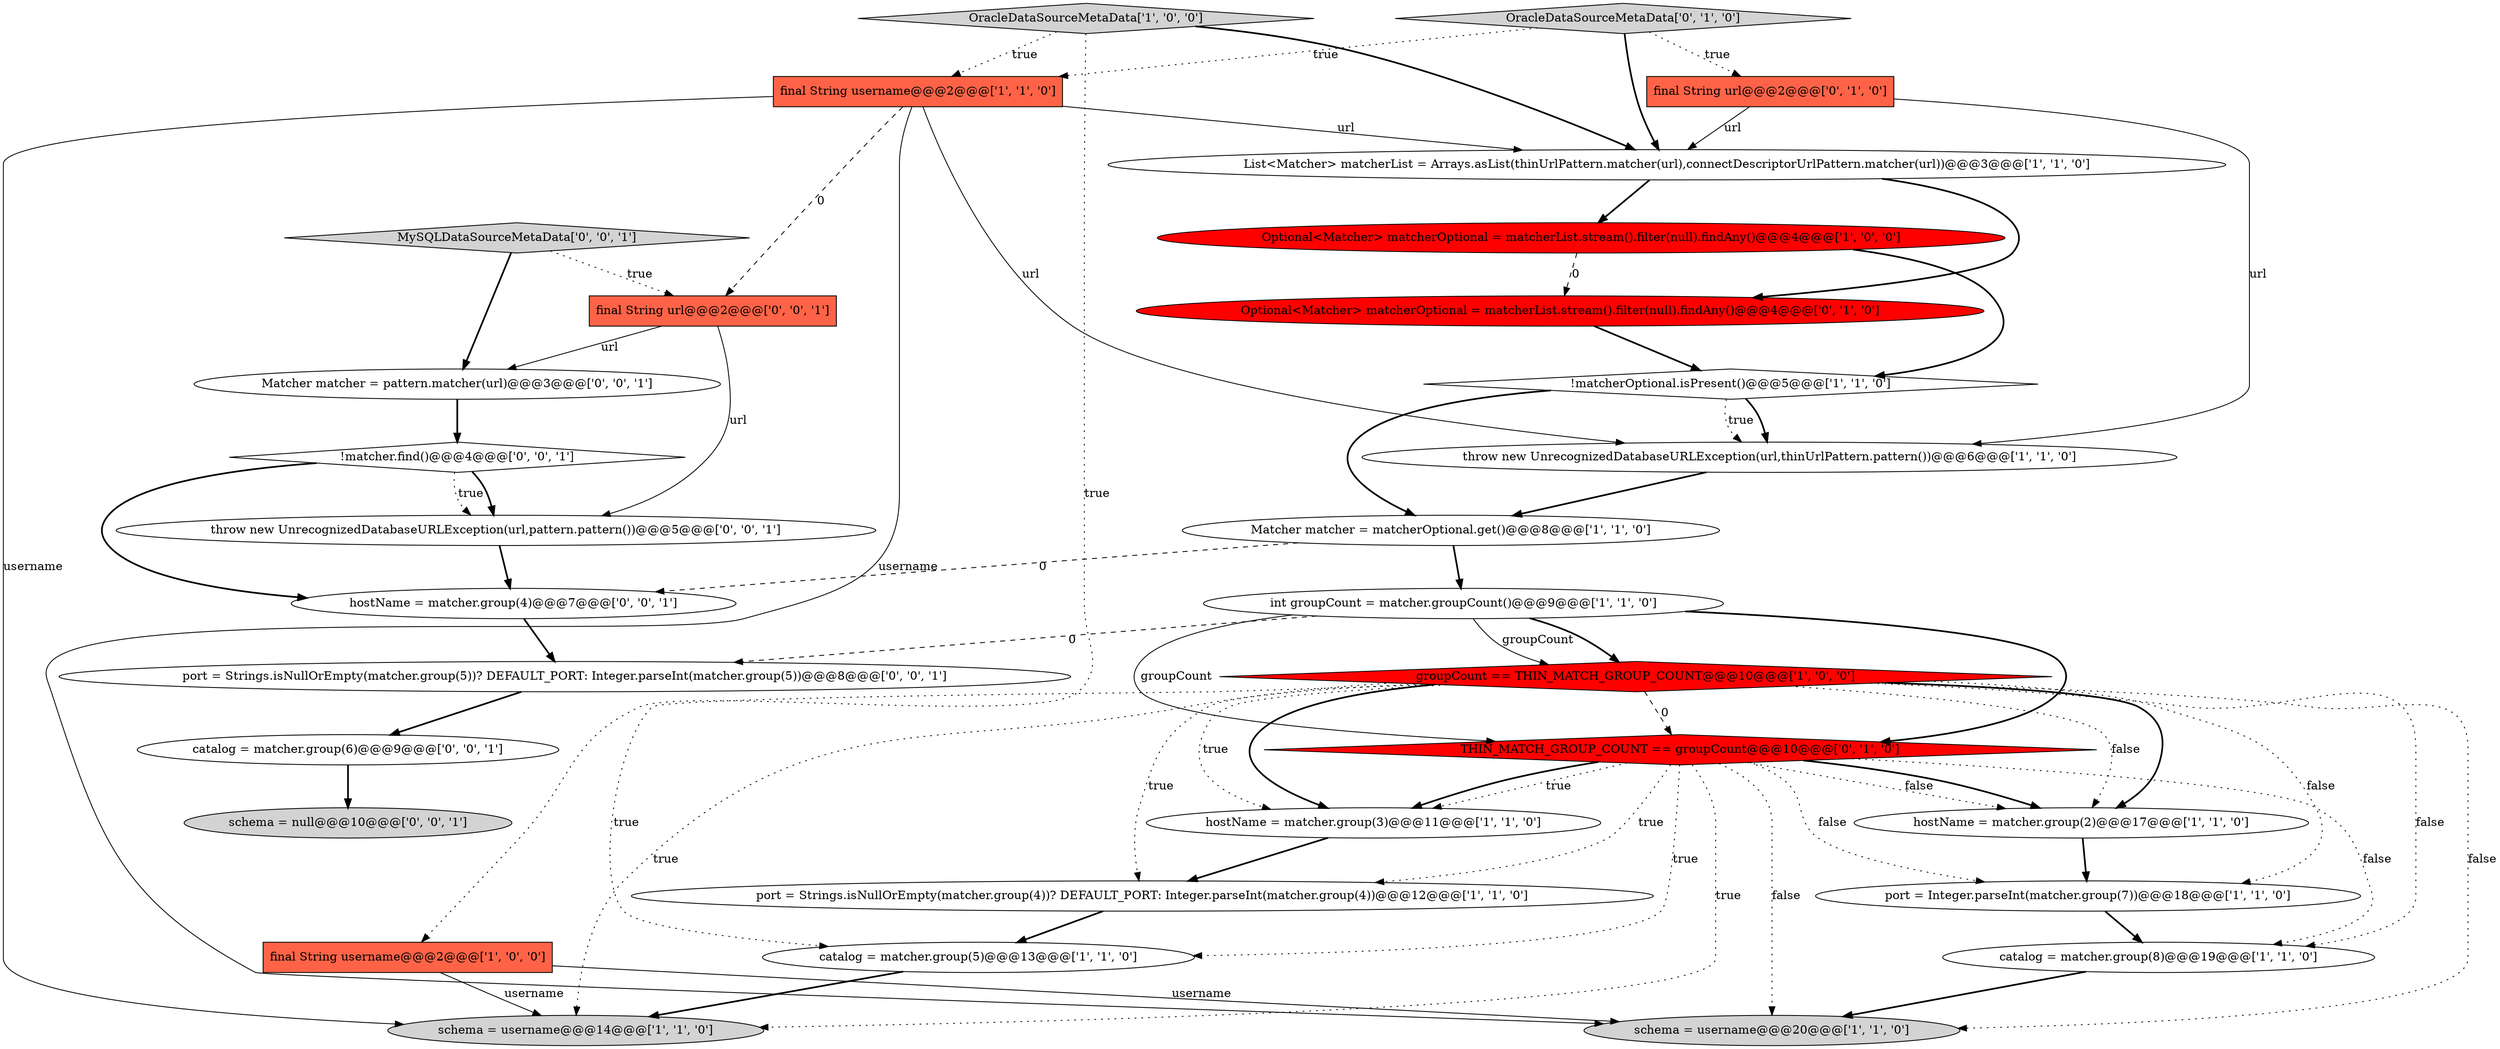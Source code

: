 digraph {
6 [style = filled, label = "schema = username@@@14@@@['1', '1', '0']", fillcolor = lightgray, shape = ellipse image = "AAA0AAABBB1BBB"];
9 [style = filled, label = "int groupCount = matcher.groupCount()@@@9@@@['1', '1', '0']", fillcolor = white, shape = ellipse image = "AAA0AAABBB1BBB"];
10 [style = filled, label = "Optional<Matcher> matcherOptional = matcherList.stream().filter(null).findAny()@@@4@@@['1', '0', '0']", fillcolor = red, shape = ellipse image = "AAA1AAABBB1BBB"];
3 [style = filled, label = "groupCount == THIN_MATCH_GROUP_COUNT@@@10@@@['1', '0', '0']", fillcolor = red, shape = diamond image = "AAA1AAABBB1BBB"];
11 [style = filled, label = "catalog = matcher.group(5)@@@13@@@['1', '1', '0']", fillcolor = white, shape = ellipse image = "AAA0AAABBB1BBB"];
26 [style = filled, label = "hostName = matcher.group(4)@@@7@@@['0', '0', '1']", fillcolor = white, shape = ellipse image = "AAA0AAABBB3BBB"];
29 [style = filled, label = "Matcher matcher = pattern.matcher(url)@@@3@@@['0', '0', '1']", fillcolor = white, shape = ellipse image = "AAA0AAABBB3BBB"];
13 [style = filled, label = "schema = username@@@20@@@['1', '1', '0']", fillcolor = lightgray, shape = ellipse image = "AAA0AAABBB1BBB"];
19 [style = filled, label = "THIN_MATCH_GROUP_COUNT == groupCount@@@10@@@['0', '1', '0']", fillcolor = red, shape = diamond image = "AAA1AAABBB2BBB"];
4 [style = filled, label = "hostName = matcher.group(3)@@@11@@@['1', '1', '0']", fillcolor = white, shape = ellipse image = "AAA0AAABBB1BBB"];
16 [style = filled, label = "port = Integer.parseInt(matcher.group(7))@@@18@@@['1', '1', '0']", fillcolor = white, shape = ellipse image = "AAA0AAABBB1BBB"];
25 [style = filled, label = "catalog = matcher.group(6)@@@9@@@['0', '0', '1']", fillcolor = white, shape = ellipse image = "AAA0AAABBB3BBB"];
17 [style = filled, label = "final String username@@@2@@@['1', '1', '0']", fillcolor = tomato, shape = box image = "AAA0AAABBB1BBB"];
22 [style = filled, label = "throw new UnrecognizedDatabaseURLException(url,pattern.pattern())@@@5@@@['0', '0', '1']", fillcolor = white, shape = ellipse image = "AAA0AAABBB3BBB"];
14 [style = filled, label = "catalog = matcher.group(8)@@@19@@@['1', '1', '0']", fillcolor = white, shape = ellipse image = "AAA0AAABBB1BBB"];
21 [style = filled, label = "Optional<Matcher> matcherOptional = matcherList.stream().filter(null).findAny()@@@4@@@['0', '1', '0']", fillcolor = red, shape = ellipse image = "AAA1AAABBB2BBB"];
20 [style = filled, label = "OracleDataSourceMetaData['0', '1', '0']", fillcolor = lightgray, shape = diamond image = "AAA0AAABBB2BBB"];
24 [style = filled, label = "schema = null@@@10@@@['0', '0', '1']", fillcolor = lightgray, shape = ellipse image = "AAA0AAABBB3BBB"];
18 [style = filled, label = "final String url@@@2@@@['0', '1', '0']", fillcolor = tomato, shape = box image = "AAA0AAABBB2BBB"];
1 [style = filled, label = "hostName = matcher.group(2)@@@17@@@['1', '1', '0']", fillcolor = white, shape = ellipse image = "AAA0AAABBB1BBB"];
8 [style = filled, label = "OracleDataSourceMetaData['1', '0', '0']", fillcolor = lightgray, shape = diamond image = "AAA0AAABBB1BBB"];
27 [style = filled, label = "!matcher.find()@@@4@@@['0', '0', '1']", fillcolor = white, shape = diamond image = "AAA0AAABBB3BBB"];
2 [style = filled, label = "Matcher matcher = matcherOptional.get()@@@8@@@['1', '1', '0']", fillcolor = white, shape = ellipse image = "AAA0AAABBB1BBB"];
23 [style = filled, label = "port = Strings.isNullOrEmpty(matcher.group(5))? DEFAULT_PORT: Integer.parseInt(matcher.group(5))@@@8@@@['0', '0', '1']", fillcolor = white, shape = ellipse image = "AAA0AAABBB3BBB"];
30 [style = filled, label = "final String url@@@2@@@['0', '0', '1']", fillcolor = tomato, shape = box image = "AAA0AAABBB3BBB"];
15 [style = filled, label = "throw new UnrecognizedDatabaseURLException(url,thinUrlPattern.pattern())@@@6@@@['1', '1', '0']", fillcolor = white, shape = ellipse image = "AAA0AAABBB1BBB"];
7 [style = filled, label = "List<Matcher> matcherList = Arrays.asList(thinUrlPattern.matcher(url),connectDescriptorUrlPattern.matcher(url))@@@3@@@['1', '1', '0']", fillcolor = white, shape = ellipse image = "AAA0AAABBB1BBB"];
5 [style = filled, label = "final String username@@@2@@@['1', '0', '0']", fillcolor = tomato, shape = box image = "AAA0AAABBB1BBB"];
12 [style = filled, label = "!matcherOptional.isPresent()@@@5@@@['1', '1', '0']", fillcolor = white, shape = diamond image = "AAA0AAABBB1BBB"];
28 [style = filled, label = "MySQLDataSourceMetaData['0', '0', '1']", fillcolor = lightgray, shape = diamond image = "AAA0AAABBB3BBB"];
0 [style = filled, label = "port = Strings.isNullOrEmpty(matcher.group(4))? DEFAULT_PORT: Integer.parseInt(matcher.group(4))@@@12@@@['1', '1', '0']", fillcolor = white, shape = ellipse image = "AAA0AAABBB1BBB"];
3->11 [style = dotted, label="true"];
22->26 [style = bold, label=""];
9->3 [style = solid, label="groupCount"];
28->29 [style = bold, label=""];
23->25 [style = bold, label=""];
15->2 [style = bold, label=""];
19->1 [style = dotted, label="false"];
10->21 [style = dashed, label="0"];
27->22 [style = dotted, label="true"];
3->1 [style = bold, label=""];
7->10 [style = bold, label=""];
18->15 [style = solid, label="url"];
19->14 [style = dotted, label="false"];
20->17 [style = dotted, label="true"];
5->13 [style = solid, label="username"];
11->6 [style = bold, label=""];
8->17 [style = dotted, label="true"];
12->15 [style = bold, label=""];
12->15 [style = dotted, label="true"];
3->4 [style = dotted, label="true"];
0->11 [style = bold, label=""];
3->14 [style = dotted, label="false"];
2->9 [style = bold, label=""];
3->6 [style = dotted, label="true"];
19->13 [style = dotted, label="false"];
17->13 [style = solid, label="username"];
27->22 [style = bold, label=""];
3->4 [style = bold, label=""];
30->22 [style = solid, label="url"];
9->23 [style = dashed, label="0"];
17->15 [style = solid, label="url"];
8->7 [style = bold, label=""];
4->0 [style = bold, label=""];
3->19 [style = dashed, label="0"];
21->12 [style = bold, label=""];
28->30 [style = dotted, label="true"];
29->27 [style = bold, label=""];
19->1 [style = bold, label=""];
12->2 [style = bold, label=""];
25->24 [style = bold, label=""];
19->16 [style = dotted, label="false"];
18->7 [style = solid, label="url"];
9->19 [style = solid, label="groupCount"];
10->12 [style = bold, label=""];
1->16 [style = bold, label=""];
8->5 [style = dotted, label="true"];
19->4 [style = dotted, label="true"];
19->0 [style = dotted, label="true"];
26->23 [style = bold, label=""];
5->6 [style = solid, label="username"];
19->11 [style = dotted, label="true"];
3->0 [style = dotted, label="true"];
20->18 [style = dotted, label="true"];
17->7 [style = solid, label="url"];
9->3 [style = bold, label=""];
16->14 [style = bold, label=""];
7->21 [style = bold, label=""];
9->19 [style = bold, label=""];
19->6 [style = dotted, label="true"];
30->29 [style = solid, label="url"];
19->4 [style = bold, label=""];
14->13 [style = bold, label=""];
2->26 [style = dashed, label="0"];
20->7 [style = bold, label=""];
3->1 [style = dotted, label="false"];
17->30 [style = dashed, label="0"];
3->16 [style = dotted, label="false"];
3->13 [style = dotted, label="false"];
17->6 [style = solid, label="username"];
27->26 [style = bold, label=""];
}
